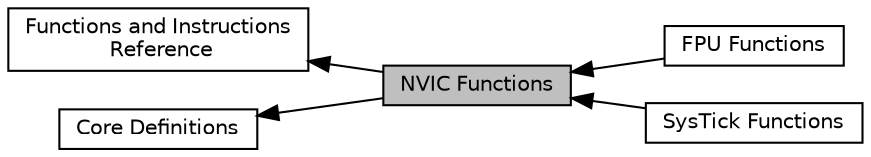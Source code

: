 digraph "NVIC Functions"
{
  edge [fontname="Helvetica",fontsize="10",labelfontname="Helvetica",labelfontsize="10"];
  node [fontname="Helvetica",fontsize="10",shape=box];
  rankdir=LR;
  Node5 [label="FPU Functions",height=0.2,width=0.4,color="black", fillcolor="white", style="filled",URL="$group___c_m_s_i_s___core___fpu_functions.html",tooltip="Function that provides FPU type."];
  Node3 [label="Functions and Instructions\l Reference",height=0.2,width=0.4,color="black", fillcolor="white", style="filled",URL="$group___c_m_s_i_s___core___function_interface.html",tooltip=" "];
  Node1 [label="NVIC Functions",height=0.2,width=0.4,color="black", fillcolor="grey75", style="filled", fontcolor="black",tooltip="Functions that manage interrupts and exceptions via the NVIC."];
  Node4 [label="SysTick Functions",height=0.2,width=0.4,color="black", fillcolor="white", style="filled",URL="$group___c_m_s_i_s___core___sys_tick_functions.html",tooltip="Functions that configure the System."];
  Node2 [label="Core Definitions",height=0.2,width=0.4,color="black", fillcolor="white", style="filled",URL="$group___c_m_s_i_s__core__base.html",tooltip="Definitions for base addresses, unions, and structures."];
  Node2->Node1 [shape=plaintext, dir="back", style="solid"];
  Node3->Node1 [shape=plaintext, dir="back", style="solid"];
  Node1->Node4 [shape=plaintext, dir="back", style="solid"];
  Node1->Node5 [shape=plaintext, dir="back", style="solid"];
}
